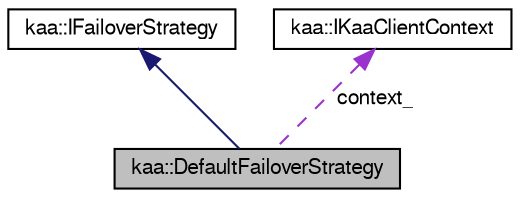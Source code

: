 digraph "kaa::DefaultFailoverStrategy"
{
  bgcolor="transparent";
  edge [fontname="FreeSans",fontsize="10",labelfontname="FreeSans",labelfontsize="10"];
  node [fontname="FreeSans",fontsize="10",shape=record];
  Node1 [label="kaa::DefaultFailoverStrategy",height=0.2,width=0.4,color="black", fillcolor="grey75", style="filled" fontcolor="black"];
  Node2 -> Node1 [dir="back",color="midnightblue",fontsize="10",style="solid",fontname="FreeSans"];
  Node2 [label="kaa::IFailoverStrategy",height=0.2,width=0.4,color="black",URL="$classkaa_1_1IFailoverStrategy.html"];
  Node3 -> Node1 [dir="back",color="darkorchid3",fontsize="10",style="dashed",label=" context_" ,fontname="FreeSans"];
  Node3 [label="kaa::IKaaClientContext",height=0.2,width=0.4,color="black",URL="$classkaa_1_1IKaaClientContext.html"];
}
